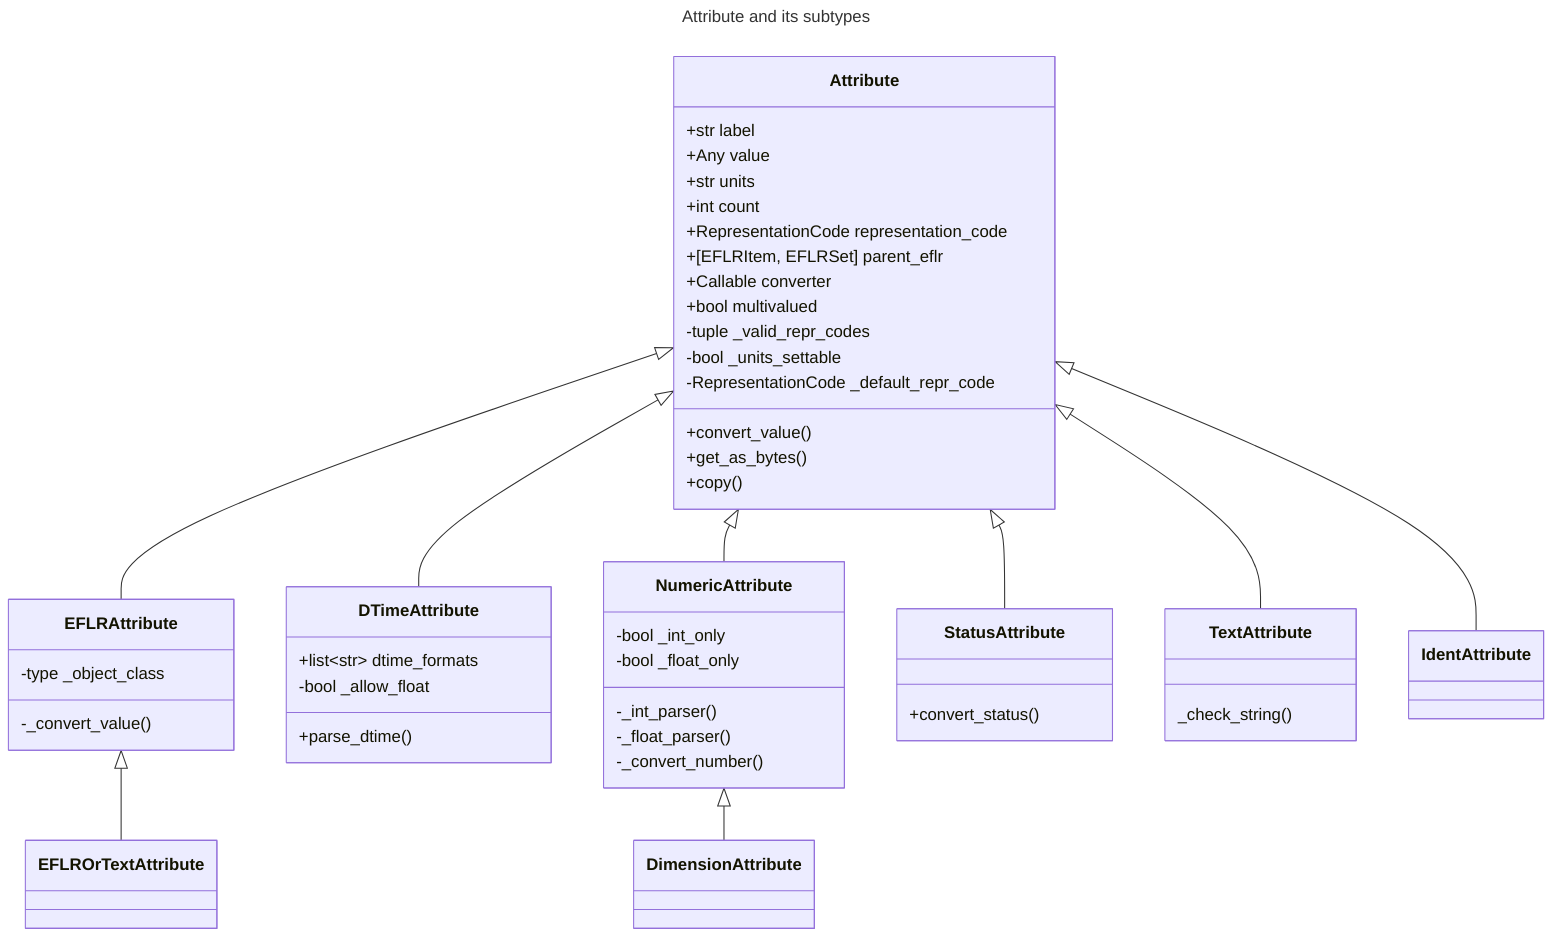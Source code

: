 ---
title: Attribute and its subtypes
---
classDiagram
    Attribute <|-- EFLRAttribute
    EFLRAttribute <|-- EFLROrTextAttribute
    Attribute <|-- DTimeAttribute
    Attribute <|-- NumericAttribute
    NumericAttribute <|-- DimensionAttribute
    Attribute <|-- StatusAttribute
    Attribute <|-- TextAttribute
    Attribute <|-- IdentAttribute


    class Attribute{
        +str label
        +Any value
        +str units
        +int count
        +RepresentationCode representation_code
        +[EFLRItem, EFLRSet] parent_eflr
        +Callable converter
        +bool multivalued
        -tuple _valid_repr_codes
        -bool _units_settable
        -RepresentationCode _default_repr_code

        +convert_value()
        +get_as_bytes()
        +copy()
    }

    class EFLRAttribute{
        -type _object_class

        -_convert_value()
    }

    class DTimeAttribute{
        +list~str~ dtime_formats
        -bool _allow_float

        +parse_dtime()
    }

    class NumericAttribute{
        -bool _int_only
        -bool _float_only

        -_int_parser()
        -_float_parser()
        -_convert_number()
    }

    class StatusAttribute{
        +convert_status()
    }

    class TextAttribute{
        _check_string()
    }

    class IdentAttribute{

    }